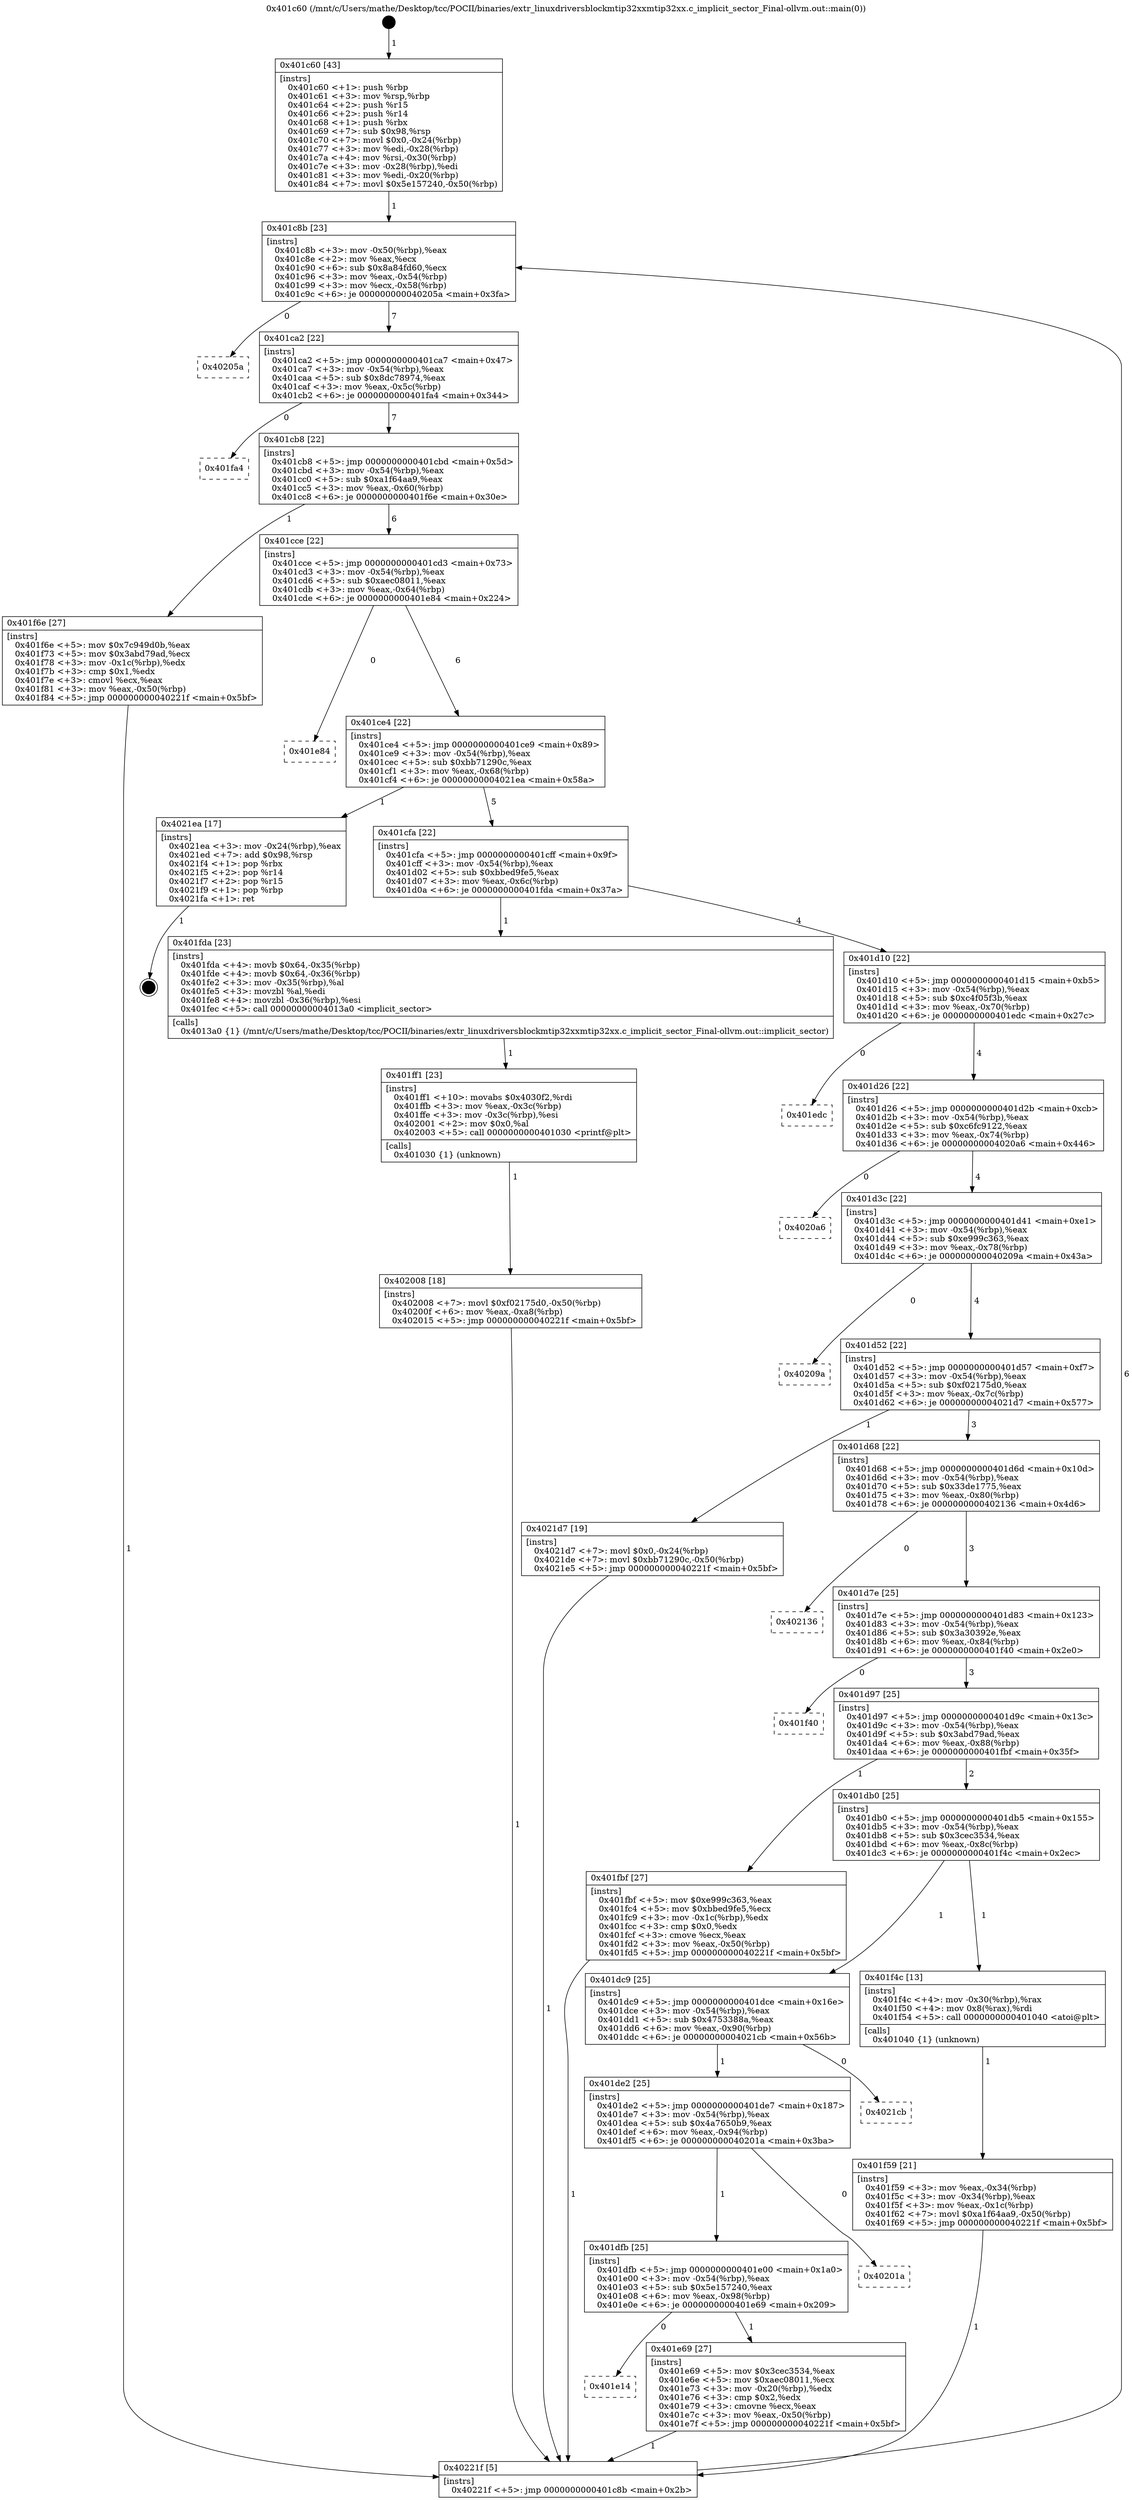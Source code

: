 digraph "0x401c60" {
  label = "0x401c60 (/mnt/c/Users/mathe/Desktop/tcc/POCII/binaries/extr_linuxdriversblockmtip32xxmtip32xx.c_implicit_sector_Final-ollvm.out::main(0))"
  labelloc = "t"
  node[shape=record]

  Entry [label="",width=0.3,height=0.3,shape=circle,fillcolor=black,style=filled]
  "0x401c8b" [label="{
     0x401c8b [23]\l
     | [instrs]\l
     &nbsp;&nbsp;0x401c8b \<+3\>: mov -0x50(%rbp),%eax\l
     &nbsp;&nbsp;0x401c8e \<+2\>: mov %eax,%ecx\l
     &nbsp;&nbsp;0x401c90 \<+6\>: sub $0x8a84fd60,%ecx\l
     &nbsp;&nbsp;0x401c96 \<+3\>: mov %eax,-0x54(%rbp)\l
     &nbsp;&nbsp;0x401c99 \<+3\>: mov %ecx,-0x58(%rbp)\l
     &nbsp;&nbsp;0x401c9c \<+6\>: je 000000000040205a \<main+0x3fa\>\l
  }"]
  "0x40205a" [label="{
     0x40205a\l
  }", style=dashed]
  "0x401ca2" [label="{
     0x401ca2 [22]\l
     | [instrs]\l
     &nbsp;&nbsp;0x401ca2 \<+5\>: jmp 0000000000401ca7 \<main+0x47\>\l
     &nbsp;&nbsp;0x401ca7 \<+3\>: mov -0x54(%rbp),%eax\l
     &nbsp;&nbsp;0x401caa \<+5\>: sub $0x8dc78974,%eax\l
     &nbsp;&nbsp;0x401caf \<+3\>: mov %eax,-0x5c(%rbp)\l
     &nbsp;&nbsp;0x401cb2 \<+6\>: je 0000000000401fa4 \<main+0x344\>\l
  }"]
  Exit [label="",width=0.3,height=0.3,shape=circle,fillcolor=black,style=filled,peripheries=2]
  "0x401fa4" [label="{
     0x401fa4\l
  }", style=dashed]
  "0x401cb8" [label="{
     0x401cb8 [22]\l
     | [instrs]\l
     &nbsp;&nbsp;0x401cb8 \<+5\>: jmp 0000000000401cbd \<main+0x5d\>\l
     &nbsp;&nbsp;0x401cbd \<+3\>: mov -0x54(%rbp),%eax\l
     &nbsp;&nbsp;0x401cc0 \<+5\>: sub $0xa1f64aa9,%eax\l
     &nbsp;&nbsp;0x401cc5 \<+3\>: mov %eax,-0x60(%rbp)\l
     &nbsp;&nbsp;0x401cc8 \<+6\>: je 0000000000401f6e \<main+0x30e\>\l
  }"]
  "0x402008" [label="{
     0x402008 [18]\l
     | [instrs]\l
     &nbsp;&nbsp;0x402008 \<+7\>: movl $0xf02175d0,-0x50(%rbp)\l
     &nbsp;&nbsp;0x40200f \<+6\>: mov %eax,-0xa8(%rbp)\l
     &nbsp;&nbsp;0x402015 \<+5\>: jmp 000000000040221f \<main+0x5bf\>\l
  }"]
  "0x401f6e" [label="{
     0x401f6e [27]\l
     | [instrs]\l
     &nbsp;&nbsp;0x401f6e \<+5\>: mov $0x7c949d0b,%eax\l
     &nbsp;&nbsp;0x401f73 \<+5\>: mov $0x3abd79ad,%ecx\l
     &nbsp;&nbsp;0x401f78 \<+3\>: mov -0x1c(%rbp),%edx\l
     &nbsp;&nbsp;0x401f7b \<+3\>: cmp $0x1,%edx\l
     &nbsp;&nbsp;0x401f7e \<+3\>: cmovl %ecx,%eax\l
     &nbsp;&nbsp;0x401f81 \<+3\>: mov %eax,-0x50(%rbp)\l
     &nbsp;&nbsp;0x401f84 \<+5\>: jmp 000000000040221f \<main+0x5bf\>\l
  }"]
  "0x401cce" [label="{
     0x401cce [22]\l
     | [instrs]\l
     &nbsp;&nbsp;0x401cce \<+5\>: jmp 0000000000401cd3 \<main+0x73\>\l
     &nbsp;&nbsp;0x401cd3 \<+3\>: mov -0x54(%rbp),%eax\l
     &nbsp;&nbsp;0x401cd6 \<+5\>: sub $0xaec08011,%eax\l
     &nbsp;&nbsp;0x401cdb \<+3\>: mov %eax,-0x64(%rbp)\l
     &nbsp;&nbsp;0x401cde \<+6\>: je 0000000000401e84 \<main+0x224\>\l
  }"]
  "0x401ff1" [label="{
     0x401ff1 [23]\l
     | [instrs]\l
     &nbsp;&nbsp;0x401ff1 \<+10\>: movabs $0x4030f2,%rdi\l
     &nbsp;&nbsp;0x401ffb \<+3\>: mov %eax,-0x3c(%rbp)\l
     &nbsp;&nbsp;0x401ffe \<+3\>: mov -0x3c(%rbp),%esi\l
     &nbsp;&nbsp;0x402001 \<+2\>: mov $0x0,%al\l
     &nbsp;&nbsp;0x402003 \<+5\>: call 0000000000401030 \<printf@plt\>\l
     | [calls]\l
     &nbsp;&nbsp;0x401030 \{1\} (unknown)\l
  }"]
  "0x401e84" [label="{
     0x401e84\l
  }", style=dashed]
  "0x401ce4" [label="{
     0x401ce4 [22]\l
     | [instrs]\l
     &nbsp;&nbsp;0x401ce4 \<+5\>: jmp 0000000000401ce9 \<main+0x89\>\l
     &nbsp;&nbsp;0x401ce9 \<+3\>: mov -0x54(%rbp),%eax\l
     &nbsp;&nbsp;0x401cec \<+5\>: sub $0xbb71290c,%eax\l
     &nbsp;&nbsp;0x401cf1 \<+3\>: mov %eax,-0x68(%rbp)\l
     &nbsp;&nbsp;0x401cf4 \<+6\>: je 00000000004021ea \<main+0x58a\>\l
  }"]
  "0x401f59" [label="{
     0x401f59 [21]\l
     | [instrs]\l
     &nbsp;&nbsp;0x401f59 \<+3\>: mov %eax,-0x34(%rbp)\l
     &nbsp;&nbsp;0x401f5c \<+3\>: mov -0x34(%rbp),%eax\l
     &nbsp;&nbsp;0x401f5f \<+3\>: mov %eax,-0x1c(%rbp)\l
     &nbsp;&nbsp;0x401f62 \<+7\>: movl $0xa1f64aa9,-0x50(%rbp)\l
     &nbsp;&nbsp;0x401f69 \<+5\>: jmp 000000000040221f \<main+0x5bf\>\l
  }"]
  "0x4021ea" [label="{
     0x4021ea [17]\l
     | [instrs]\l
     &nbsp;&nbsp;0x4021ea \<+3\>: mov -0x24(%rbp),%eax\l
     &nbsp;&nbsp;0x4021ed \<+7\>: add $0x98,%rsp\l
     &nbsp;&nbsp;0x4021f4 \<+1\>: pop %rbx\l
     &nbsp;&nbsp;0x4021f5 \<+2\>: pop %r14\l
     &nbsp;&nbsp;0x4021f7 \<+2\>: pop %r15\l
     &nbsp;&nbsp;0x4021f9 \<+1\>: pop %rbp\l
     &nbsp;&nbsp;0x4021fa \<+1\>: ret\l
  }"]
  "0x401cfa" [label="{
     0x401cfa [22]\l
     | [instrs]\l
     &nbsp;&nbsp;0x401cfa \<+5\>: jmp 0000000000401cff \<main+0x9f\>\l
     &nbsp;&nbsp;0x401cff \<+3\>: mov -0x54(%rbp),%eax\l
     &nbsp;&nbsp;0x401d02 \<+5\>: sub $0xbbed9fe5,%eax\l
     &nbsp;&nbsp;0x401d07 \<+3\>: mov %eax,-0x6c(%rbp)\l
     &nbsp;&nbsp;0x401d0a \<+6\>: je 0000000000401fda \<main+0x37a\>\l
  }"]
  "0x401c60" [label="{
     0x401c60 [43]\l
     | [instrs]\l
     &nbsp;&nbsp;0x401c60 \<+1\>: push %rbp\l
     &nbsp;&nbsp;0x401c61 \<+3\>: mov %rsp,%rbp\l
     &nbsp;&nbsp;0x401c64 \<+2\>: push %r15\l
     &nbsp;&nbsp;0x401c66 \<+2\>: push %r14\l
     &nbsp;&nbsp;0x401c68 \<+1\>: push %rbx\l
     &nbsp;&nbsp;0x401c69 \<+7\>: sub $0x98,%rsp\l
     &nbsp;&nbsp;0x401c70 \<+7\>: movl $0x0,-0x24(%rbp)\l
     &nbsp;&nbsp;0x401c77 \<+3\>: mov %edi,-0x28(%rbp)\l
     &nbsp;&nbsp;0x401c7a \<+4\>: mov %rsi,-0x30(%rbp)\l
     &nbsp;&nbsp;0x401c7e \<+3\>: mov -0x28(%rbp),%edi\l
     &nbsp;&nbsp;0x401c81 \<+3\>: mov %edi,-0x20(%rbp)\l
     &nbsp;&nbsp;0x401c84 \<+7\>: movl $0x5e157240,-0x50(%rbp)\l
  }"]
  "0x401fda" [label="{
     0x401fda [23]\l
     | [instrs]\l
     &nbsp;&nbsp;0x401fda \<+4\>: movb $0x64,-0x35(%rbp)\l
     &nbsp;&nbsp;0x401fde \<+4\>: movb $0x64,-0x36(%rbp)\l
     &nbsp;&nbsp;0x401fe2 \<+3\>: mov -0x35(%rbp),%al\l
     &nbsp;&nbsp;0x401fe5 \<+3\>: movzbl %al,%edi\l
     &nbsp;&nbsp;0x401fe8 \<+4\>: movzbl -0x36(%rbp),%esi\l
     &nbsp;&nbsp;0x401fec \<+5\>: call 00000000004013a0 \<implicit_sector\>\l
     | [calls]\l
     &nbsp;&nbsp;0x4013a0 \{1\} (/mnt/c/Users/mathe/Desktop/tcc/POCII/binaries/extr_linuxdriversblockmtip32xxmtip32xx.c_implicit_sector_Final-ollvm.out::implicit_sector)\l
  }"]
  "0x401d10" [label="{
     0x401d10 [22]\l
     | [instrs]\l
     &nbsp;&nbsp;0x401d10 \<+5\>: jmp 0000000000401d15 \<main+0xb5\>\l
     &nbsp;&nbsp;0x401d15 \<+3\>: mov -0x54(%rbp),%eax\l
     &nbsp;&nbsp;0x401d18 \<+5\>: sub $0xc4f05f3b,%eax\l
     &nbsp;&nbsp;0x401d1d \<+3\>: mov %eax,-0x70(%rbp)\l
     &nbsp;&nbsp;0x401d20 \<+6\>: je 0000000000401edc \<main+0x27c\>\l
  }"]
  "0x40221f" [label="{
     0x40221f [5]\l
     | [instrs]\l
     &nbsp;&nbsp;0x40221f \<+5\>: jmp 0000000000401c8b \<main+0x2b\>\l
  }"]
  "0x401edc" [label="{
     0x401edc\l
  }", style=dashed]
  "0x401d26" [label="{
     0x401d26 [22]\l
     | [instrs]\l
     &nbsp;&nbsp;0x401d26 \<+5\>: jmp 0000000000401d2b \<main+0xcb\>\l
     &nbsp;&nbsp;0x401d2b \<+3\>: mov -0x54(%rbp),%eax\l
     &nbsp;&nbsp;0x401d2e \<+5\>: sub $0xc6fc9122,%eax\l
     &nbsp;&nbsp;0x401d33 \<+3\>: mov %eax,-0x74(%rbp)\l
     &nbsp;&nbsp;0x401d36 \<+6\>: je 00000000004020a6 \<main+0x446\>\l
  }"]
  "0x401e14" [label="{
     0x401e14\l
  }", style=dashed]
  "0x4020a6" [label="{
     0x4020a6\l
  }", style=dashed]
  "0x401d3c" [label="{
     0x401d3c [22]\l
     | [instrs]\l
     &nbsp;&nbsp;0x401d3c \<+5\>: jmp 0000000000401d41 \<main+0xe1\>\l
     &nbsp;&nbsp;0x401d41 \<+3\>: mov -0x54(%rbp),%eax\l
     &nbsp;&nbsp;0x401d44 \<+5\>: sub $0xe999c363,%eax\l
     &nbsp;&nbsp;0x401d49 \<+3\>: mov %eax,-0x78(%rbp)\l
     &nbsp;&nbsp;0x401d4c \<+6\>: je 000000000040209a \<main+0x43a\>\l
  }"]
  "0x401e69" [label="{
     0x401e69 [27]\l
     | [instrs]\l
     &nbsp;&nbsp;0x401e69 \<+5\>: mov $0x3cec3534,%eax\l
     &nbsp;&nbsp;0x401e6e \<+5\>: mov $0xaec08011,%ecx\l
     &nbsp;&nbsp;0x401e73 \<+3\>: mov -0x20(%rbp),%edx\l
     &nbsp;&nbsp;0x401e76 \<+3\>: cmp $0x2,%edx\l
     &nbsp;&nbsp;0x401e79 \<+3\>: cmovne %ecx,%eax\l
     &nbsp;&nbsp;0x401e7c \<+3\>: mov %eax,-0x50(%rbp)\l
     &nbsp;&nbsp;0x401e7f \<+5\>: jmp 000000000040221f \<main+0x5bf\>\l
  }"]
  "0x40209a" [label="{
     0x40209a\l
  }", style=dashed]
  "0x401d52" [label="{
     0x401d52 [22]\l
     | [instrs]\l
     &nbsp;&nbsp;0x401d52 \<+5\>: jmp 0000000000401d57 \<main+0xf7\>\l
     &nbsp;&nbsp;0x401d57 \<+3\>: mov -0x54(%rbp),%eax\l
     &nbsp;&nbsp;0x401d5a \<+5\>: sub $0xf02175d0,%eax\l
     &nbsp;&nbsp;0x401d5f \<+3\>: mov %eax,-0x7c(%rbp)\l
     &nbsp;&nbsp;0x401d62 \<+6\>: je 00000000004021d7 \<main+0x577\>\l
  }"]
  "0x401dfb" [label="{
     0x401dfb [25]\l
     | [instrs]\l
     &nbsp;&nbsp;0x401dfb \<+5\>: jmp 0000000000401e00 \<main+0x1a0\>\l
     &nbsp;&nbsp;0x401e00 \<+3\>: mov -0x54(%rbp),%eax\l
     &nbsp;&nbsp;0x401e03 \<+5\>: sub $0x5e157240,%eax\l
     &nbsp;&nbsp;0x401e08 \<+6\>: mov %eax,-0x98(%rbp)\l
     &nbsp;&nbsp;0x401e0e \<+6\>: je 0000000000401e69 \<main+0x209\>\l
  }"]
  "0x4021d7" [label="{
     0x4021d7 [19]\l
     | [instrs]\l
     &nbsp;&nbsp;0x4021d7 \<+7\>: movl $0x0,-0x24(%rbp)\l
     &nbsp;&nbsp;0x4021de \<+7\>: movl $0xbb71290c,-0x50(%rbp)\l
     &nbsp;&nbsp;0x4021e5 \<+5\>: jmp 000000000040221f \<main+0x5bf\>\l
  }"]
  "0x401d68" [label="{
     0x401d68 [22]\l
     | [instrs]\l
     &nbsp;&nbsp;0x401d68 \<+5\>: jmp 0000000000401d6d \<main+0x10d\>\l
     &nbsp;&nbsp;0x401d6d \<+3\>: mov -0x54(%rbp),%eax\l
     &nbsp;&nbsp;0x401d70 \<+5\>: sub $0x33de1775,%eax\l
     &nbsp;&nbsp;0x401d75 \<+3\>: mov %eax,-0x80(%rbp)\l
     &nbsp;&nbsp;0x401d78 \<+6\>: je 0000000000402136 \<main+0x4d6\>\l
  }"]
  "0x40201a" [label="{
     0x40201a\l
  }", style=dashed]
  "0x402136" [label="{
     0x402136\l
  }", style=dashed]
  "0x401d7e" [label="{
     0x401d7e [25]\l
     | [instrs]\l
     &nbsp;&nbsp;0x401d7e \<+5\>: jmp 0000000000401d83 \<main+0x123\>\l
     &nbsp;&nbsp;0x401d83 \<+3\>: mov -0x54(%rbp),%eax\l
     &nbsp;&nbsp;0x401d86 \<+5\>: sub $0x3a30392e,%eax\l
     &nbsp;&nbsp;0x401d8b \<+6\>: mov %eax,-0x84(%rbp)\l
     &nbsp;&nbsp;0x401d91 \<+6\>: je 0000000000401f40 \<main+0x2e0\>\l
  }"]
  "0x401de2" [label="{
     0x401de2 [25]\l
     | [instrs]\l
     &nbsp;&nbsp;0x401de2 \<+5\>: jmp 0000000000401de7 \<main+0x187\>\l
     &nbsp;&nbsp;0x401de7 \<+3\>: mov -0x54(%rbp),%eax\l
     &nbsp;&nbsp;0x401dea \<+5\>: sub $0x4a7650b9,%eax\l
     &nbsp;&nbsp;0x401def \<+6\>: mov %eax,-0x94(%rbp)\l
     &nbsp;&nbsp;0x401df5 \<+6\>: je 000000000040201a \<main+0x3ba\>\l
  }"]
  "0x401f40" [label="{
     0x401f40\l
  }", style=dashed]
  "0x401d97" [label="{
     0x401d97 [25]\l
     | [instrs]\l
     &nbsp;&nbsp;0x401d97 \<+5\>: jmp 0000000000401d9c \<main+0x13c\>\l
     &nbsp;&nbsp;0x401d9c \<+3\>: mov -0x54(%rbp),%eax\l
     &nbsp;&nbsp;0x401d9f \<+5\>: sub $0x3abd79ad,%eax\l
     &nbsp;&nbsp;0x401da4 \<+6\>: mov %eax,-0x88(%rbp)\l
     &nbsp;&nbsp;0x401daa \<+6\>: je 0000000000401fbf \<main+0x35f\>\l
  }"]
  "0x4021cb" [label="{
     0x4021cb\l
  }", style=dashed]
  "0x401fbf" [label="{
     0x401fbf [27]\l
     | [instrs]\l
     &nbsp;&nbsp;0x401fbf \<+5\>: mov $0xe999c363,%eax\l
     &nbsp;&nbsp;0x401fc4 \<+5\>: mov $0xbbed9fe5,%ecx\l
     &nbsp;&nbsp;0x401fc9 \<+3\>: mov -0x1c(%rbp),%edx\l
     &nbsp;&nbsp;0x401fcc \<+3\>: cmp $0x0,%edx\l
     &nbsp;&nbsp;0x401fcf \<+3\>: cmove %ecx,%eax\l
     &nbsp;&nbsp;0x401fd2 \<+3\>: mov %eax,-0x50(%rbp)\l
     &nbsp;&nbsp;0x401fd5 \<+5\>: jmp 000000000040221f \<main+0x5bf\>\l
  }"]
  "0x401db0" [label="{
     0x401db0 [25]\l
     | [instrs]\l
     &nbsp;&nbsp;0x401db0 \<+5\>: jmp 0000000000401db5 \<main+0x155\>\l
     &nbsp;&nbsp;0x401db5 \<+3\>: mov -0x54(%rbp),%eax\l
     &nbsp;&nbsp;0x401db8 \<+5\>: sub $0x3cec3534,%eax\l
     &nbsp;&nbsp;0x401dbd \<+6\>: mov %eax,-0x8c(%rbp)\l
     &nbsp;&nbsp;0x401dc3 \<+6\>: je 0000000000401f4c \<main+0x2ec\>\l
  }"]
  "0x401dc9" [label="{
     0x401dc9 [25]\l
     | [instrs]\l
     &nbsp;&nbsp;0x401dc9 \<+5\>: jmp 0000000000401dce \<main+0x16e\>\l
     &nbsp;&nbsp;0x401dce \<+3\>: mov -0x54(%rbp),%eax\l
     &nbsp;&nbsp;0x401dd1 \<+5\>: sub $0x4753388a,%eax\l
     &nbsp;&nbsp;0x401dd6 \<+6\>: mov %eax,-0x90(%rbp)\l
     &nbsp;&nbsp;0x401ddc \<+6\>: je 00000000004021cb \<main+0x56b\>\l
  }"]
  "0x401f4c" [label="{
     0x401f4c [13]\l
     | [instrs]\l
     &nbsp;&nbsp;0x401f4c \<+4\>: mov -0x30(%rbp),%rax\l
     &nbsp;&nbsp;0x401f50 \<+4\>: mov 0x8(%rax),%rdi\l
     &nbsp;&nbsp;0x401f54 \<+5\>: call 0000000000401040 \<atoi@plt\>\l
     | [calls]\l
     &nbsp;&nbsp;0x401040 \{1\} (unknown)\l
  }"]
  Entry -> "0x401c60" [label=" 1"]
  "0x401c8b" -> "0x40205a" [label=" 0"]
  "0x401c8b" -> "0x401ca2" [label=" 7"]
  "0x4021ea" -> Exit [label=" 1"]
  "0x401ca2" -> "0x401fa4" [label=" 0"]
  "0x401ca2" -> "0x401cb8" [label=" 7"]
  "0x4021d7" -> "0x40221f" [label=" 1"]
  "0x401cb8" -> "0x401f6e" [label=" 1"]
  "0x401cb8" -> "0x401cce" [label=" 6"]
  "0x402008" -> "0x40221f" [label=" 1"]
  "0x401cce" -> "0x401e84" [label=" 0"]
  "0x401cce" -> "0x401ce4" [label=" 6"]
  "0x401ff1" -> "0x402008" [label=" 1"]
  "0x401ce4" -> "0x4021ea" [label=" 1"]
  "0x401ce4" -> "0x401cfa" [label=" 5"]
  "0x401fda" -> "0x401ff1" [label=" 1"]
  "0x401cfa" -> "0x401fda" [label=" 1"]
  "0x401cfa" -> "0x401d10" [label=" 4"]
  "0x401fbf" -> "0x40221f" [label=" 1"]
  "0x401d10" -> "0x401edc" [label=" 0"]
  "0x401d10" -> "0x401d26" [label=" 4"]
  "0x401f6e" -> "0x40221f" [label=" 1"]
  "0x401d26" -> "0x4020a6" [label=" 0"]
  "0x401d26" -> "0x401d3c" [label=" 4"]
  "0x401f59" -> "0x40221f" [label=" 1"]
  "0x401d3c" -> "0x40209a" [label=" 0"]
  "0x401d3c" -> "0x401d52" [label=" 4"]
  "0x401f4c" -> "0x401f59" [label=" 1"]
  "0x401d52" -> "0x4021d7" [label=" 1"]
  "0x401d52" -> "0x401d68" [label=" 3"]
  "0x401c60" -> "0x401c8b" [label=" 1"]
  "0x401d68" -> "0x402136" [label=" 0"]
  "0x401d68" -> "0x401d7e" [label=" 3"]
  "0x401e69" -> "0x40221f" [label=" 1"]
  "0x401d7e" -> "0x401f40" [label=" 0"]
  "0x401d7e" -> "0x401d97" [label=" 3"]
  "0x401dfb" -> "0x401e69" [label=" 1"]
  "0x401d97" -> "0x401fbf" [label=" 1"]
  "0x401d97" -> "0x401db0" [label=" 2"]
  "0x40221f" -> "0x401c8b" [label=" 6"]
  "0x401db0" -> "0x401f4c" [label=" 1"]
  "0x401db0" -> "0x401dc9" [label=" 1"]
  "0x401de2" -> "0x401dfb" [label=" 1"]
  "0x401dc9" -> "0x4021cb" [label=" 0"]
  "0x401dc9" -> "0x401de2" [label=" 1"]
  "0x401dfb" -> "0x401e14" [label=" 0"]
  "0x401de2" -> "0x40201a" [label=" 0"]
}

